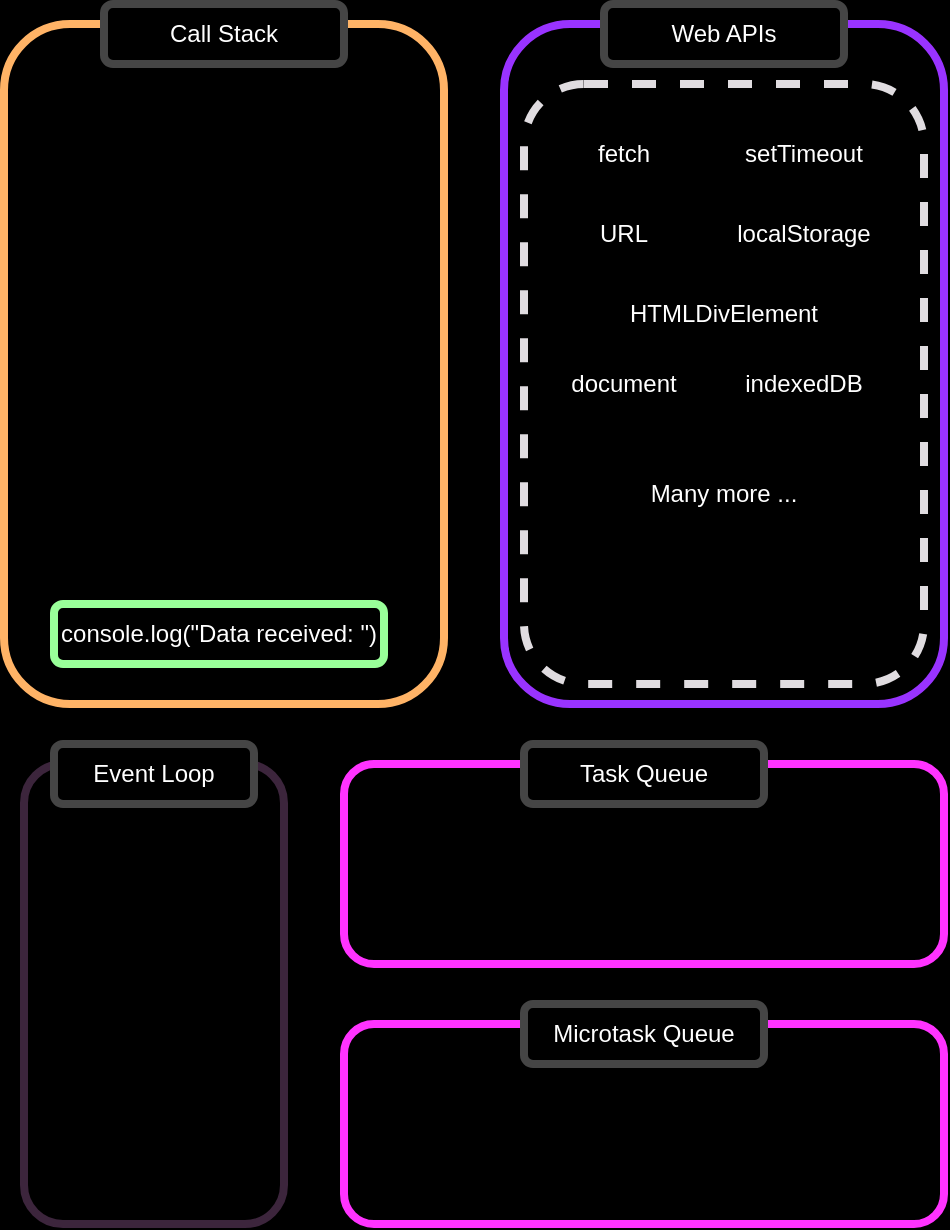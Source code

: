 <mxfile>
    <diagram id="fMZTwIfMVCE55u3-ihZb" name="Page-1">
        <mxGraphModel dx="476" dy="843" grid="1" gridSize="10" guides="1" tooltips="1" connect="1" arrows="1" fold="1" page="1" pageScale="1" pageWidth="827" pageHeight="1169" background="#000000" math="0" shadow="0">
            <root>
                <mxCell id="0"/>
                <mxCell id="1" parent="0"/>
                <mxCell id="2" value="" style="rounded=1;whiteSpace=wrap;html=1;strokeColor=#FFB366;strokeWidth=4;fillColor=#000000;" parent="1" vertex="1">
                    <mxGeometry x="240" y="200" width="220" height="340" as="geometry"/>
                </mxCell>
                <mxCell id="3" value="" style="rounded=1;whiteSpace=wrap;html=1;strokeColor=#9933FF;strokeWidth=4;fillColor=#000000;" parent="1" vertex="1">
                    <mxGeometry x="490" y="200" width="220" height="340" as="geometry"/>
                </mxCell>
                <mxCell id="5" value="&lt;font color=&quot;#ffffff&quot;&gt;Call Stack&lt;/font&gt;" style="rounded=1;whiteSpace=wrap;html=1;strokeColor=#454545;strokeWidth=4;fillColor=#000000;" parent="1" vertex="1">
                    <mxGeometry x="290" y="190" width="120" height="30" as="geometry"/>
                </mxCell>
                <mxCell id="6" value="&lt;font color=&quot;#ffffff&quot;&gt;Web APIs&lt;/font&gt;" style="rounded=1;whiteSpace=wrap;html=1;strokeColor=#454545;strokeWidth=4;fillColor=#000000;" parent="1" vertex="1">
                    <mxGeometry x="540" y="190" width="120" height="30" as="geometry"/>
                </mxCell>
                <mxCell id="7" value="" style="rounded=1;whiteSpace=wrap;html=1;strokeColor=#FF33FF;strokeWidth=4;fillColor=#000000;" parent="1" vertex="1">
                    <mxGeometry x="410" y="570" width="300" height="100" as="geometry"/>
                </mxCell>
                <mxCell id="8" value="" style="rounded=1;whiteSpace=wrap;html=1;strokeColor=#FF33FF;strokeWidth=4;fillColor=#000000;" parent="1" vertex="1">
                    <mxGeometry x="410" y="700" width="300" height="100" as="geometry"/>
                </mxCell>
                <mxCell id="9" value="&lt;font color=&quot;#ffffff&quot;&gt;Task Queue&lt;/font&gt;" style="rounded=1;whiteSpace=wrap;html=1;strokeColor=#454545;strokeWidth=4;fillColor=#000000;" parent="1" vertex="1">
                    <mxGeometry x="500" y="560" width="120" height="30" as="geometry"/>
                </mxCell>
                <mxCell id="10" value="&lt;font color=&quot;#ffffff&quot;&gt;Microtask Queue&lt;/font&gt;" style="rounded=1;whiteSpace=wrap;html=1;strokeColor=#454545;strokeWidth=4;fillColor=#000000;" parent="1" vertex="1">
                    <mxGeometry x="500" y="690" width="120" height="30" as="geometry"/>
                </mxCell>
                <mxCell id="12" value="" style="rounded=1;whiteSpace=wrap;html=1;strokeColor=#3c253c;strokeWidth=4;fillColor=#000000;" parent="1" vertex="1">
                    <mxGeometry x="250" y="570" width="130" height="230" as="geometry"/>
                </mxCell>
                <mxCell id="13" value="&lt;font color=&quot;#ffffff&quot;&gt;Event Loop&lt;/font&gt;" style="rounded=1;whiteSpace=wrap;html=1;strokeColor=#454545;strokeWidth=4;fillColor=#000000;" parent="1" vertex="1">
                    <mxGeometry x="265" y="560" width="100" height="30" as="geometry"/>
                </mxCell>
                <mxCell id="14" value="" style="rounded=1;whiteSpace=wrap;html=1;strokeColor=#e0dce0;strokeWidth=4;dashed=1;fillColor=#000000;" parent="1" vertex="1">
                    <mxGeometry x="500" y="230" width="200" height="300" as="geometry"/>
                </mxCell>
                <mxCell id="15" value="&lt;font color=&quot;#ffffff&quot;&gt;fetch&lt;/font&gt;" style="rounded=1;whiteSpace=wrap;html=1;fillColor=#000000;" vertex="1" parent="1">
                    <mxGeometry x="510" y="250" width="80" height="30" as="geometry"/>
                </mxCell>
                <mxCell id="16" value="&lt;font color=&quot;#ffffff&quot;&gt;setTimeout&lt;/font&gt;" style="rounded=1;whiteSpace=wrap;html=1;fillColor=#000000;" vertex="1" parent="1">
                    <mxGeometry x="600" y="250" width="80" height="30" as="geometry"/>
                </mxCell>
                <mxCell id="17" value="&lt;font color=&quot;#ffffff&quot;&gt;URL&lt;/font&gt;" style="rounded=1;whiteSpace=wrap;html=1;fillColor=#000000;" vertex="1" parent="1">
                    <mxGeometry x="510" y="290" width="80" height="30" as="geometry"/>
                </mxCell>
                <mxCell id="19" value="&lt;font color=&quot;#ffffff&quot;&gt;localStorage&lt;/font&gt;" style="rounded=1;whiteSpace=wrap;html=1;fillColor=#000000;" vertex="1" parent="1">
                    <mxGeometry x="600" y="290" width="80" height="30" as="geometry"/>
                </mxCell>
                <mxCell id="20" value="&lt;font color=&quot;#ffffff&quot;&gt;HTMLDivElement&lt;/font&gt;" style="rounded=1;whiteSpace=wrap;html=1;fillColor=#000000;" vertex="1" parent="1">
                    <mxGeometry x="545" y="330" width="110" height="30" as="geometry"/>
                </mxCell>
                <mxCell id="21" value="&lt;font color=&quot;#ffffff&quot;&gt;document&lt;/font&gt;" style="rounded=1;whiteSpace=wrap;html=1;fillColor=#000000;" vertex="1" parent="1">
                    <mxGeometry x="510" y="365" width="80" height="30" as="geometry"/>
                </mxCell>
                <mxCell id="22" value="&lt;font color=&quot;#ffffff&quot;&gt;indexedDB&lt;/font&gt;" style="rounded=1;whiteSpace=wrap;html=1;fillColor=#000000;" vertex="1" parent="1">
                    <mxGeometry x="600" y="365" width="80" height="30" as="geometry"/>
                </mxCell>
                <mxCell id="23" value="&lt;font color=&quot;#ffffff&quot;&gt;Many more ...&lt;/font&gt;" style="rounded=1;whiteSpace=wrap;html=1;fillColor=#000000;" vertex="1" parent="1">
                    <mxGeometry x="545" y="420" width="110" height="30" as="geometry"/>
                </mxCell>
                <mxCell id="42" value="&lt;font color=&quot;#ffffff&quot;&gt;console.log(&quot;Data received: &quot;)&lt;/font&gt;" style="rounded=1;whiteSpace=wrap;html=1;strokeColor=#99FF99;strokeWidth=4;fillColor=#000000;" vertex="1" parent="1">
                    <mxGeometry x="265" y="490" width="165" height="30" as="geometry"/>
                </mxCell>
            </root>
        </mxGraphModel>
    </diagram>
</mxfile>